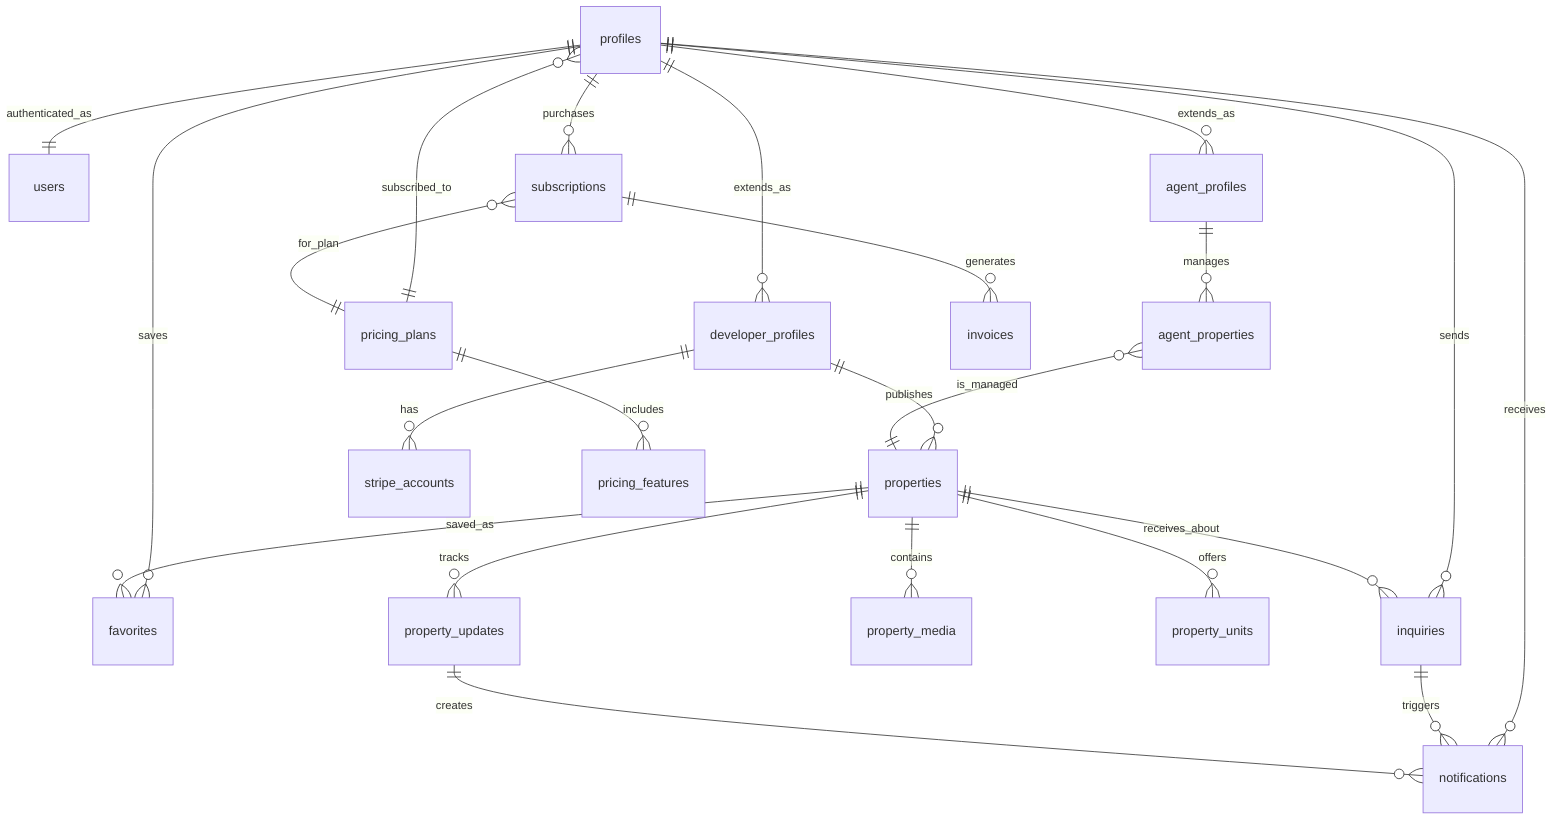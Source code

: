 erDiagram
    %% Core User Relationships
    profiles ||--|| users : authenticated_as
    profiles }o--|| pricing_plans : subscribed_to
    profiles ||--o{ favorites : saves
    profiles ||--o{ inquiries : sends
    
    %% Role Extensions
    profiles ||--o{ developer_profiles : extends_as
    profiles ||--o{ agent_profiles : extends_as
    
    %% Developer Relationships
    developer_profiles ||--o{ properties : publishes
    developer_profiles ||--o{ stripe_accounts : has
    
    %% Agent Relationships
    agent_profiles ||--o{ agent_properties : manages
    agent_properties }o--|| properties : is_managed
    
    %% Property Relationships
    properties ||--o{ property_media : contains
    properties ||--o{ property_units : offers
    properties ||--o{ inquiries : receives_about
    properties ||--o{ property_updates : tracks
    properties ||--o{ favorites : saved_as
    
    %% Subscription and Payment Relationships
    pricing_plans ||--o{ pricing_features : includes
    profiles ||--o{ subscriptions : purchases
    subscriptions }o--|| pricing_plans : for_plan
    subscriptions ||--o{ invoices : generates
    
    %% Notification System
    profiles ||--o{ notifications : receives
    inquiries ||--o{ notifications : triggers
    property_updates ||--o{ notifications : creates